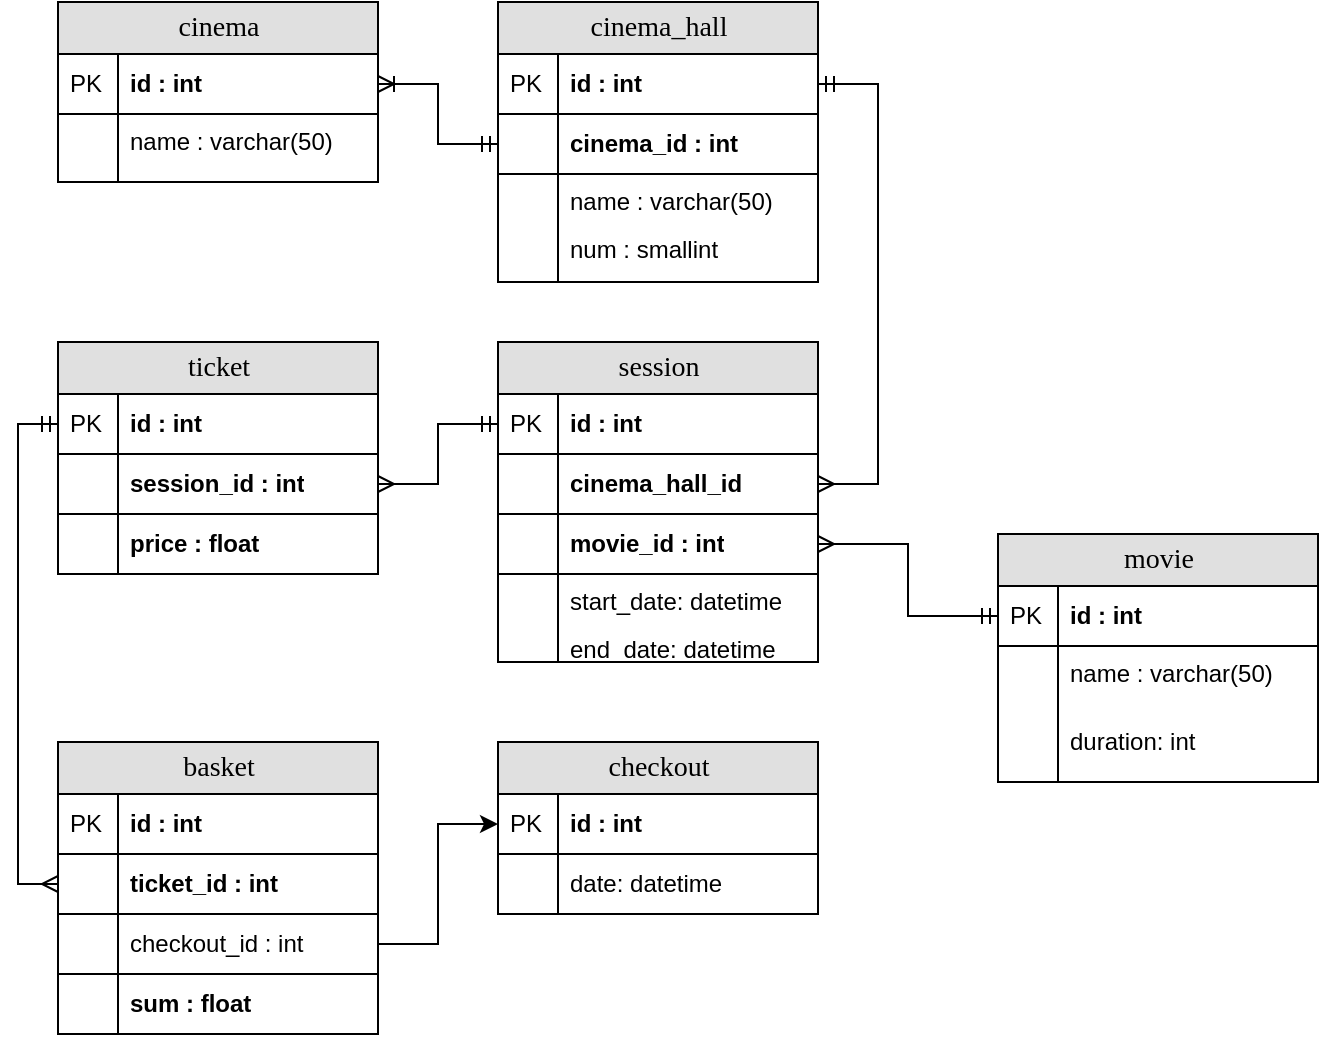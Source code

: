 <mxfile version="21.1.7" type="device">
  <diagram name="Page-1" id="e56a1550-8fbb-45ad-956c-1786394a9013">
    <mxGraphModel dx="1050" dy="549" grid="1" gridSize="10" guides="1" tooltips="1" connect="1" arrows="1" fold="1" page="1" pageScale="1" pageWidth="1100" pageHeight="850" background="none" math="0" shadow="0">
      <root>
        <mxCell id="0" />
        <mxCell id="1" parent="0" />
        <mxCell id="2e49270ec7c68f3f-8" value="cinema" style="swimlane;html=1;fontStyle=0;childLayout=stackLayout;horizontal=1;startSize=26;fillColor=#e0e0e0;horizontalStack=0;resizeParent=1;resizeLast=0;collapsible=1;marginBottom=0;swimlaneFillColor=#ffffff;align=center;rounded=0;shadow=0;comic=0;labelBackgroundColor=none;strokeWidth=1;fontFamily=Verdana;fontSize=14;swimlaneLine=1;" parent="1" vertex="1">
          <mxGeometry x="120" y="110" width="160" height="90" as="geometry" />
        </mxCell>
        <mxCell id="2e49270ec7c68f3f-9" value="id : int" style="shape=partialRectangle;top=0;left=0;right=0;bottom=1;html=1;align=left;verticalAlign=middle;fillColor=none;spacingLeft=34;spacingRight=4;whiteSpace=wrap;overflow=hidden;rotatable=0;points=[[0,0.5],[1,0.5]];portConstraint=eastwest;dropTarget=0;fontStyle=1;" parent="2e49270ec7c68f3f-8" vertex="1">
          <mxGeometry y="26" width="160" height="30" as="geometry" />
        </mxCell>
        <mxCell id="2e49270ec7c68f3f-10" value="PK" style="shape=partialRectangle;top=0;left=0;bottom=0;html=1;fillColor=none;align=left;verticalAlign=middle;spacingLeft=4;spacingRight=4;whiteSpace=wrap;overflow=hidden;rotatable=0;points=[];portConstraint=eastwest;part=1;" parent="2e49270ec7c68f3f-9" vertex="1" connectable="0">
          <mxGeometry width="30" height="30" as="geometry" />
        </mxCell>
        <mxCell id="2e49270ec7c68f3f-11" value="name : varchar(50)" style="shape=partialRectangle;top=0;left=0;right=0;bottom=0;html=1;align=left;verticalAlign=top;fillColor=none;spacingLeft=34;spacingRight=4;whiteSpace=wrap;overflow=hidden;rotatable=0;points=[[0,0.5],[1,0.5]];portConstraint=eastwest;dropTarget=0;" parent="2e49270ec7c68f3f-8" vertex="1">
          <mxGeometry y="56" width="160" height="34" as="geometry" />
        </mxCell>
        <mxCell id="2e49270ec7c68f3f-12" value="" style="shape=partialRectangle;top=0;left=0;bottom=0;html=1;fillColor=none;align=left;verticalAlign=top;spacingLeft=4;spacingRight=4;whiteSpace=wrap;overflow=hidden;rotatable=0;points=[];portConstraint=eastwest;part=1;" parent="2e49270ec7c68f3f-11" vertex="1" connectable="0">
          <mxGeometry width="30" height="34" as="geometry" />
        </mxCell>
        <mxCell id="VwgmNotCH7FkOlIywGAk-1" value="cinema_hall" style="swimlane;html=1;fontStyle=0;childLayout=stackLayout;horizontal=1;startSize=26;fillColor=#e0e0e0;horizontalStack=0;resizeParent=1;resizeLast=0;collapsible=1;marginBottom=0;swimlaneFillColor=#ffffff;align=center;rounded=0;shadow=0;comic=0;labelBackgroundColor=none;strokeWidth=1;fontFamily=Verdana;fontSize=14;swimlaneLine=1;" vertex="1" parent="1">
          <mxGeometry x="340" y="110" width="160" height="140" as="geometry" />
        </mxCell>
        <mxCell id="VwgmNotCH7FkOlIywGAk-2" value="id : int" style="shape=partialRectangle;top=0;left=0;right=0;bottom=1;html=1;align=left;verticalAlign=middle;fillColor=none;spacingLeft=34;spacingRight=4;whiteSpace=wrap;overflow=hidden;rotatable=0;points=[[0,0.5],[1,0.5]];portConstraint=eastwest;dropTarget=0;fontStyle=1;strokeColor=default;" vertex="1" parent="VwgmNotCH7FkOlIywGAk-1">
          <mxGeometry y="26" width="160" height="30" as="geometry" />
        </mxCell>
        <mxCell id="VwgmNotCH7FkOlIywGAk-3" value="PK" style="shape=partialRectangle;top=0;left=0;bottom=0;html=1;fillColor=none;align=left;verticalAlign=middle;spacingLeft=4;spacingRight=4;whiteSpace=wrap;overflow=hidden;rotatable=0;points=[];portConstraint=eastwest;part=1;" vertex="1" connectable="0" parent="VwgmNotCH7FkOlIywGAk-2">
          <mxGeometry width="30" height="30" as="geometry" />
        </mxCell>
        <mxCell id="VwgmNotCH7FkOlIywGAk-11" value="cinema_id : int" style="shape=partialRectangle;top=0;left=0;right=0;bottom=1;html=1;align=left;verticalAlign=middle;fillColor=none;spacingLeft=34;spacingRight=4;whiteSpace=wrap;overflow=hidden;rotatable=0;points=[[0,0.5],[1,0.5]];portConstraint=eastwest;dropTarget=0;fontStyle=1;strokeColor=default;" vertex="1" parent="VwgmNotCH7FkOlIywGAk-1">
          <mxGeometry y="56" width="160" height="30" as="geometry" />
        </mxCell>
        <mxCell id="VwgmNotCH7FkOlIywGAk-12" value="" style="shape=partialRectangle;top=0;left=0;bottom=0;html=1;fillColor=none;align=left;verticalAlign=middle;spacingLeft=4;spacingRight=4;whiteSpace=wrap;overflow=hidden;rotatable=0;points=[];portConstraint=eastwest;part=1;" vertex="1" connectable="0" parent="VwgmNotCH7FkOlIywGAk-11">
          <mxGeometry width="30" height="30" as="geometry" />
        </mxCell>
        <mxCell id="VwgmNotCH7FkOlIywGAk-4" value="name : varchar(50)" style="shape=partialRectangle;top=0;left=0;right=0;bottom=0;html=1;align=left;verticalAlign=top;fillColor=none;spacingLeft=34;spacingRight=4;whiteSpace=wrap;overflow=hidden;rotatable=0;points=[[0,0.5],[1,0.5]];portConstraint=eastwest;dropTarget=0;" vertex="1" parent="VwgmNotCH7FkOlIywGAk-1">
          <mxGeometry y="86" width="160" height="24" as="geometry" />
        </mxCell>
        <mxCell id="VwgmNotCH7FkOlIywGAk-5" value="" style="shape=partialRectangle;top=0;left=0;bottom=0;html=1;fillColor=none;align=left;verticalAlign=top;spacingLeft=4;spacingRight=4;whiteSpace=wrap;overflow=hidden;rotatable=0;points=[];portConstraint=eastwest;part=1;" vertex="1" connectable="0" parent="VwgmNotCH7FkOlIywGAk-4">
          <mxGeometry width="30" height="24" as="geometry" />
        </mxCell>
        <mxCell id="VwgmNotCH7FkOlIywGAk-57" value="num : smallint" style="shape=partialRectangle;top=0;left=0;right=0;bottom=0;html=1;align=left;verticalAlign=top;fillColor=none;spacingLeft=34;spacingRight=4;whiteSpace=wrap;overflow=hidden;rotatable=0;points=[[0,0.5],[1,0.5]];portConstraint=eastwest;dropTarget=0;" vertex="1" parent="VwgmNotCH7FkOlIywGAk-1">
          <mxGeometry y="110" width="160" height="30" as="geometry" />
        </mxCell>
        <mxCell id="VwgmNotCH7FkOlIywGAk-58" value="" style="shape=partialRectangle;top=0;left=0;bottom=0;html=1;fillColor=none;align=left;verticalAlign=top;spacingLeft=4;spacingRight=4;whiteSpace=wrap;overflow=hidden;rotatable=0;points=[];portConstraint=eastwest;part=1;" vertex="1" connectable="0" parent="VwgmNotCH7FkOlIywGAk-57">
          <mxGeometry width="30" height="30" as="geometry" />
        </mxCell>
        <mxCell id="VwgmNotCH7FkOlIywGAk-6" value="movie" style="swimlane;html=1;fontStyle=0;childLayout=stackLayout;horizontal=1;startSize=26;fillColor=#e0e0e0;horizontalStack=0;resizeParent=1;resizeLast=0;collapsible=1;marginBottom=0;swimlaneFillColor=#ffffff;align=center;rounded=0;shadow=0;comic=0;labelBackgroundColor=none;strokeWidth=1;fontFamily=Verdana;fontSize=14;swimlaneLine=1;" vertex="1" parent="1">
          <mxGeometry x="590" y="376" width="160" height="124" as="geometry" />
        </mxCell>
        <mxCell id="VwgmNotCH7FkOlIywGAk-7" value="id : int" style="shape=partialRectangle;top=0;left=0;right=0;bottom=1;html=1;align=left;verticalAlign=middle;fillColor=none;spacingLeft=34;spacingRight=4;whiteSpace=wrap;overflow=hidden;rotatable=0;points=[[0,0.5],[1,0.5]];portConstraint=eastwest;dropTarget=0;fontStyle=1;" vertex="1" parent="VwgmNotCH7FkOlIywGAk-6">
          <mxGeometry y="26" width="160" height="30" as="geometry" />
        </mxCell>
        <mxCell id="VwgmNotCH7FkOlIywGAk-8" value="PK" style="shape=partialRectangle;top=0;left=0;bottom=0;html=1;fillColor=none;align=left;verticalAlign=middle;spacingLeft=4;spacingRight=4;whiteSpace=wrap;overflow=hidden;rotatable=0;points=[];portConstraint=eastwest;part=1;" vertex="1" connectable="0" parent="VwgmNotCH7FkOlIywGAk-7">
          <mxGeometry width="30" height="30" as="geometry" />
        </mxCell>
        <mxCell id="VwgmNotCH7FkOlIywGAk-9" value="name : varchar(50)" style="shape=partialRectangle;top=0;left=0;right=0;bottom=0;html=1;align=left;verticalAlign=top;fillColor=none;spacingLeft=34;spacingRight=4;whiteSpace=wrap;overflow=hidden;rotatable=0;points=[[0,0.5],[1,0.5]];portConstraint=eastwest;dropTarget=0;" vertex="1" parent="VwgmNotCH7FkOlIywGAk-6">
          <mxGeometry y="56" width="160" height="34" as="geometry" />
        </mxCell>
        <mxCell id="VwgmNotCH7FkOlIywGAk-10" value="" style="shape=partialRectangle;top=0;left=0;bottom=0;html=1;fillColor=none;align=left;verticalAlign=top;spacingLeft=4;spacingRight=4;whiteSpace=wrap;overflow=hidden;rotatable=0;points=[];portConstraint=eastwest;part=1;" vertex="1" connectable="0" parent="VwgmNotCH7FkOlIywGAk-9">
          <mxGeometry width="30" height="34" as="geometry" />
        </mxCell>
        <mxCell id="VwgmNotCH7FkOlIywGAk-55" value="duration: int" style="shape=partialRectangle;top=0;left=0;right=0;bottom=0;html=1;align=left;verticalAlign=top;fillColor=none;spacingLeft=34;spacingRight=4;whiteSpace=wrap;overflow=hidden;rotatable=0;points=[[0,0.5],[1,0.5]];portConstraint=eastwest;dropTarget=0;" vertex="1" parent="VwgmNotCH7FkOlIywGAk-6">
          <mxGeometry y="90" width="160" height="34" as="geometry" />
        </mxCell>
        <mxCell id="VwgmNotCH7FkOlIywGAk-56" value="" style="shape=partialRectangle;top=0;left=0;bottom=0;html=1;fillColor=none;align=left;verticalAlign=top;spacingLeft=4;spacingRight=4;whiteSpace=wrap;overflow=hidden;rotatable=0;points=[];portConstraint=eastwest;part=1;" vertex="1" connectable="0" parent="VwgmNotCH7FkOlIywGAk-55">
          <mxGeometry width="30" height="34" as="geometry" />
        </mxCell>
        <mxCell id="VwgmNotCH7FkOlIywGAk-28" value="" style="edgeStyle=entityRelationEdgeStyle;fontSize=12;html=1;endArrow=ERoneToMany;startArrow=ERmandOne;rounded=0;entryX=1;entryY=0.5;entryDx=0;entryDy=0;exitX=0;exitY=0.5;exitDx=0;exitDy=0;" edge="1" parent="1" source="VwgmNotCH7FkOlIywGAk-11" target="2e49270ec7c68f3f-9">
          <mxGeometry width="100" height="100" relative="1" as="geometry">
            <mxPoint x="490" y="440" as="sourcePoint" />
            <mxPoint x="590" y="340" as="targetPoint" />
          </mxGeometry>
        </mxCell>
        <mxCell id="VwgmNotCH7FkOlIywGAk-30" value="session" style="swimlane;html=1;fontStyle=0;childLayout=stackLayout;horizontal=1;startSize=26;fillColor=#e0e0e0;horizontalStack=0;resizeParent=1;resizeLast=0;collapsible=1;marginBottom=0;swimlaneFillColor=#ffffff;align=center;rounded=0;shadow=0;comic=0;labelBackgroundColor=none;strokeWidth=1;fontFamily=Verdana;fontSize=14;swimlaneLine=1;" vertex="1" parent="1">
          <mxGeometry x="340" y="280" width="160" height="160" as="geometry">
            <mxRectangle x="340" y="280" width="90" height="30" as="alternateBounds" />
          </mxGeometry>
        </mxCell>
        <mxCell id="VwgmNotCH7FkOlIywGAk-31" value="id : int" style="shape=partialRectangle;top=0;left=0;right=0;bottom=1;html=1;align=left;verticalAlign=middle;fillColor=none;spacingLeft=34;spacingRight=4;whiteSpace=wrap;overflow=hidden;rotatable=0;points=[[0,0.5],[1,0.5]];portConstraint=eastwest;dropTarget=0;fontStyle=1;strokeColor=default;" vertex="1" parent="VwgmNotCH7FkOlIywGAk-30">
          <mxGeometry y="26" width="160" height="30" as="geometry" />
        </mxCell>
        <mxCell id="VwgmNotCH7FkOlIywGAk-32" value="PK" style="shape=partialRectangle;top=0;left=0;bottom=0;html=1;fillColor=none;align=left;verticalAlign=middle;spacingLeft=4;spacingRight=4;whiteSpace=wrap;overflow=hidden;rotatable=0;points=[];portConstraint=eastwest;part=1;" vertex="1" connectable="0" parent="VwgmNotCH7FkOlIywGAk-31">
          <mxGeometry width="30" height="30" as="geometry" />
        </mxCell>
        <mxCell id="VwgmNotCH7FkOlIywGAk-33" value="cinema_hall_id" style="shape=partialRectangle;top=0;left=0;right=0;bottom=1;html=1;align=left;verticalAlign=middle;fillColor=none;spacingLeft=34;spacingRight=4;whiteSpace=wrap;overflow=hidden;rotatable=0;points=[[0,0.5],[1,0.5]];portConstraint=eastwest;dropTarget=0;fontStyle=1;strokeColor=default;" vertex="1" parent="VwgmNotCH7FkOlIywGAk-30">
          <mxGeometry y="56" width="160" height="30" as="geometry" />
        </mxCell>
        <mxCell id="VwgmNotCH7FkOlIywGAk-34" value="" style="shape=partialRectangle;top=0;left=0;bottom=0;html=1;fillColor=none;align=left;verticalAlign=middle;spacingLeft=4;spacingRight=4;whiteSpace=wrap;overflow=hidden;rotatable=0;points=[];portConstraint=eastwest;part=1;" vertex="1" connectable="0" parent="VwgmNotCH7FkOlIywGAk-33">
          <mxGeometry width="30" height="30" as="geometry" />
        </mxCell>
        <mxCell id="VwgmNotCH7FkOlIywGAk-39" value="movie_id : int" style="shape=partialRectangle;top=0;left=0;right=0;bottom=1;html=1;align=left;verticalAlign=middle;fillColor=none;spacingLeft=34;spacingRight=4;whiteSpace=wrap;overflow=hidden;rotatable=0;points=[[0,0.5],[1,0.5]];portConstraint=eastwest;dropTarget=0;fontStyle=1;strokeColor=default;" vertex="1" parent="VwgmNotCH7FkOlIywGAk-30">
          <mxGeometry y="86" width="160" height="30" as="geometry" />
        </mxCell>
        <mxCell id="VwgmNotCH7FkOlIywGAk-40" value="" style="shape=partialRectangle;top=0;left=0;bottom=0;html=1;fillColor=none;align=left;verticalAlign=middle;spacingLeft=4;spacingRight=4;whiteSpace=wrap;overflow=hidden;rotatable=0;points=[];portConstraint=eastwest;part=1;" vertex="1" connectable="0" parent="VwgmNotCH7FkOlIywGAk-39">
          <mxGeometry width="30" height="30" as="geometry" />
        </mxCell>
        <mxCell id="VwgmNotCH7FkOlIywGAk-35" value="start_date: datetime" style="shape=partialRectangle;top=0;left=0;right=0;bottom=0;html=1;align=left;verticalAlign=top;fillColor=none;spacingLeft=34;spacingRight=4;whiteSpace=wrap;overflow=hidden;rotatable=0;points=[[0,0.5],[1,0.5]];portConstraint=eastwest;dropTarget=0;" vertex="1" parent="VwgmNotCH7FkOlIywGAk-30">
          <mxGeometry y="116" width="160" height="24" as="geometry" />
        </mxCell>
        <mxCell id="VwgmNotCH7FkOlIywGAk-36" value="" style="shape=partialRectangle;top=0;left=0;bottom=0;html=1;fillColor=none;align=left;verticalAlign=top;spacingLeft=4;spacingRight=4;whiteSpace=wrap;overflow=hidden;rotatable=0;points=[];portConstraint=eastwest;part=1;" vertex="1" connectable="0" parent="VwgmNotCH7FkOlIywGAk-35">
          <mxGeometry width="30" height="24.0" as="geometry" />
        </mxCell>
        <mxCell id="VwgmNotCH7FkOlIywGAk-41" value="end_date: datetime" style="shape=partialRectangle;top=0;left=0;right=0;bottom=0;html=1;align=left;verticalAlign=top;fillColor=none;spacingLeft=34;spacingRight=4;whiteSpace=wrap;overflow=hidden;rotatable=0;points=[[0,0.5],[1,0.5]];portConstraint=eastwest;dropTarget=0;" vertex="1" parent="VwgmNotCH7FkOlIywGAk-30">
          <mxGeometry y="140" width="160" height="20" as="geometry" />
        </mxCell>
        <mxCell id="VwgmNotCH7FkOlIywGAk-42" value="" style="shape=partialRectangle;top=0;left=0;bottom=0;html=1;fillColor=none;align=left;verticalAlign=top;spacingLeft=4;spacingRight=4;whiteSpace=wrap;overflow=hidden;rotatable=0;points=[];portConstraint=eastwest;part=1;" vertex="1" connectable="0" parent="VwgmNotCH7FkOlIywGAk-41">
          <mxGeometry width="30" height="20.0" as="geometry" />
        </mxCell>
        <mxCell id="VwgmNotCH7FkOlIywGAk-74" value="" style="shape=partialRectangle;top=0;left=0;right=0;bottom=0;html=1;align=left;verticalAlign=top;fillColor=none;spacingLeft=34;spacingRight=4;whiteSpace=wrap;overflow=hidden;rotatable=0;points=[[0,0.5],[1,0.5]];portConstraint=eastwest;dropTarget=0;" vertex="1" parent="VwgmNotCH7FkOlIywGAk-30">
          <mxGeometry y="160" width="160" as="geometry" />
        </mxCell>
        <mxCell id="VwgmNotCH7FkOlIywGAk-75" value="" style="shape=partialRectangle;top=0;left=0;bottom=0;html=1;fillColor=none;align=left;verticalAlign=top;spacingLeft=4;spacingRight=4;whiteSpace=wrap;overflow=hidden;rotatable=0;points=[];portConstraint=eastwest;part=1;" vertex="1" connectable="0" parent="VwgmNotCH7FkOlIywGAk-74">
          <mxGeometry width="30" as="geometry" />
        </mxCell>
        <mxCell id="VwgmNotCH7FkOlIywGAk-54" value="" style="edgeStyle=entityRelationEdgeStyle;fontSize=12;html=1;endArrow=ERmany;startArrow=ERmandOne;rounded=0;exitX=1;exitY=0.5;exitDx=0;exitDy=0;strokeWidth=1;jumpStyle=line;endFill=0;" edge="1" parent="1" source="VwgmNotCH7FkOlIywGAk-2" target="VwgmNotCH7FkOlIywGAk-33">
          <mxGeometry width="100" height="100" relative="1" as="geometry">
            <mxPoint x="110" y="401" as="sourcePoint" />
            <mxPoint x="210" y="311" as="targetPoint" />
          </mxGeometry>
        </mxCell>
        <mxCell id="VwgmNotCH7FkOlIywGAk-66" value="checkout" style="swimlane;html=1;fontStyle=0;childLayout=stackLayout;horizontal=1;startSize=26;fillColor=#e0e0e0;horizontalStack=0;resizeParent=1;resizeLast=0;collapsible=1;marginBottom=0;swimlaneFillColor=#ffffff;align=center;rounded=0;shadow=0;comic=0;labelBackgroundColor=none;strokeWidth=1;fontFamily=Verdana;fontSize=14;swimlaneLine=1;" vertex="1" parent="1">
          <mxGeometry x="340" y="480" width="160" height="86" as="geometry" />
        </mxCell>
        <mxCell id="VwgmNotCH7FkOlIywGAk-67" value="id : int" style="shape=partialRectangle;top=0;left=0;right=0;bottom=1;html=1;align=left;verticalAlign=middle;fillColor=none;spacingLeft=34;spacingRight=4;whiteSpace=wrap;overflow=hidden;rotatable=0;points=[[0,0.5],[1,0.5]];portConstraint=eastwest;dropTarget=0;fontStyle=1;strokeColor=default;" vertex="1" parent="VwgmNotCH7FkOlIywGAk-66">
          <mxGeometry y="26" width="160" height="30" as="geometry" />
        </mxCell>
        <mxCell id="VwgmNotCH7FkOlIywGAk-68" value="PK" style="shape=partialRectangle;top=0;left=0;bottom=0;html=1;fillColor=none;align=left;verticalAlign=middle;spacingLeft=4;spacingRight=4;whiteSpace=wrap;overflow=hidden;rotatable=0;points=[];portConstraint=eastwest;part=1;" vertex="1" connectable="0" parent="VwgmNotCH7FkOlIywGAk-67">
          <mxGeometry width="30" height="30" as="geometry" />
        </mxCell>
        <mxCell id="VwgmNotCH7FkOlIywGAk-100" value="date: datetime" style="shape=partialRectangle;top=0;left=0;right=0;bottom=1;html=1;align=left;verticalAlign=middle;fillColor=none;spacingLeft=34;spacingRight=4;whiteSpace=wrap;overflow=hidden;rotatable=0;points=[[0,0.5],[1,0.5]];portConstraint=eastwest;dropTarget=0;fontStyle=0;strokeColor=default;" vertex="1" parent="VwgmNotCH7FkOlIywGAk-66">
          <mxGeometry y="56" width="160" height="30" as="geometry" />
        </mxCell>
        <mxCell id="VwgmNotCH7FkOlIywGAk-101" value="" style="shape=partialRectangle;top=0;left=0;bottom=0;html=1;fillColor=none;align=left;verticalAlign=middle;spacingLeft=4;spacingRight=4;whiteSpace=wrap;overflow=hidden;rotatable=0;points=[];portConstraint=eastwest;part=1;" vertex="1" connectable="0" parent="VwgmNotCH7FkOlIywGAk-100">
          <mxGeometry width="30" height="30" as="geometry" />
        </mxCell>
        <mxCell id="VwgmNotCH7FkOlIywGAk-77" style="edgeStyle=orthogonalEdgeStyle;rounded=0;orthogonalLoop=1;jettySize=auto;html=1;exitX=1;exitY=0.5;exitDx=0;exitDy=0;entryX=0;entryY=0.5;entryDx=0;entryDy=0;startArrow=ERmany;startFill=0;endArrow=ERmandOne;endFill=0;" edge="1" parent="1" source="VwgmNotCH7FkOlIywGAk-39" target="VwgmNotCH7FkOlIywGAk-7">
          <mxGeometry relative="1" as="geometry" />
        </mxCell>
        <mxCell id="VwgmNotCH7FkOlIywGAk-80" value="ticket" style="swimlane;html=1;fontStyle=0;childLayout=stackLayout;horizontal=1;startSize=26;fillColor=#e0e0e0;horizontalStack=0;resizeParent=1;resizeLast=0;collapsible=1;marginBottom=0;swimlaneFillColor=#ffffff;align=center;rounded=0;shadow=0;comic=0;labelBackgroundColor=none;strokeWidth=1;fontFamily=Verdana;fontSize=14;swimlaneLine=1;" vertex="1" parent="1">
          <mxGeometry x="120" y="280" width="160" height="116" as="geometry" />
        </mxCell>
        <mxCell id="VwgmNotCH7FkOlIywGAk-81" value="id : int" style="shape=partialRectangle;top=0;left=0;right=0;bottom=1;html=1;align=left;verticalAlign=middle;fillColor=none;spacingLeft=34;spacingRight=4;whiteSpace=wrap;overflow=hidden;rotatable=0;points=[[0,0.5],[1,0.5]];portConstraint=eastwest;dropTarget=0;fontStyle=1;strokeColor=default;" vertex="1" parent="VwgmNotCH7FkOlIywGAk-80">
          <mxGeometry y="26" width="160" height="30" as="geometry" />
        </mxCell>
        <mxCell id="VwgmNotCH7FkOlIywGAk-82" value="PK" style="shape=partialRectangle;top=0;left=0;bottom=0;html=1;fillColor=none;align=left;verticalAlign=middle;spacingLeft=4;spacingRight=4;whiteSpace=wrap;overflow=hidden;rotatable=0;points=[];portConstraint=eastwest;part=1;" vertex="1" connectable="0" parent="VwgmNotCH7FkOlIywGAk-81">
          <mxGeometry width="30" height="30" as="geometry" />
        </mxCell>
        <mxCell id="VwgmNotCH7FkOlIywGAk-83" value="session_id : int" style="shape=partialRectangle;top=0;left=0;right=0;bottom=1;html=1;align=left;verticalAlign=middle;fillColor=none;spacingLeft=34;spacingRight=4;whiteSpace=wrap;overflow=hidden;rotatable=0;points=[[0,0.5],[1,0.5]];portConstraint=eastwest;dropTarget=0;fontStyle=1;strokeColor=default;" vertex="1" parent="VwgmNotCH7FkOlIywGAk-80">
          <mxGeometry y="56" width="160" height="30" as="geometry" />
        </mxCell>
        <mxCell id="VwgmNotCH7FkOlIywGAk-84" value="" style="shape=partialRectangle;top=0;left=0;bottom=0;html=1;fillColor=none;align=left;verticalAlign=middle;spacingLeft=4;spacingRight=4;whiteSpace=wrap;overflow=hidden;rotatable=0;points=[];portConstraint=eastwest;part=1;" vertex="1" connectable="0" parent="VwgmNotCH7FkOlIywGAk-83">
          <mxGeometry width="30" height="30" as="geometry" />
        </mxCell>
        <mxCell id="VwgmNotCH7FkOlIywGAk-86" value="price : float" style="shape=partialRectangle;top=0;left=0;right=0;bottom=1;html=1;align=left;verticalAlign=middle;fillColor=none;spacingLeft=34;spacingRight=4;whiteSpace=wrap;overflow=hidden;rotatable=0;points=[[0,0.5],[1,0.5]];portConstraint=eastwest;dropTarget=0;fontStyle=1;strokeColor=default;" vertex="1" parent="VwgmNotCH7FkOlIywGAk-80">
          <mxGeometry y="86" width="160" height="30" as="geometry" />
        </mxCell>
        <mxCell id="VwgmNotCH7FkOlIywGAk-87" value="" style="shape=partialRectangle;top=0;left=0;bottom=0;html=1;fillColor=none;align=left;verticalAlign=middle;spacingLeft=4;spacingRight=4;whiteSpace=wrap;overflow=hidden;rotatable=0;points=[];portConstraint=eastwest;part=1;" vertex="1" connectable="0" parent="VwgmNotCH7FkOlIywGAk-86">
          <mxGeometry width="30" height="30" as="geometry" />
        </mxCell>
        <mxCell id="VwgmNotCH7FkOlIywGAk-88" style="edgeStyle=orthogonalEdgeStyle;rounded=0;orthogonalLoop=1;jettySize=auto;html=1;exitX=1;exitY=0.5;exitDx=0;exitDy=0;entryX=0;entryY=0.5;entryDx=0;entryDy=0;startArrow=ERmany;startFill=0;endArrow=ERmandOne;endFill=0;" edge="1" parent="1" source="VwgmNotCH7FkOlIywGAk-83" target="VwgmNotCH7FkOlIywGAk-31">
          <mxGeometry relative="1" as="geometry" />
        </mxCell>
        <mxCell id="VwgmNotCH7FkOlIywGAk-89" value="basket" style="swimlane;html=1;fontStyle=0;childLayout=stackLayout;horizontal=1;startSize=26;fillColor=#e0e0e0;horizontalStack=0;resizeParent=1;resizeLast=0;collapsible=1;marginBottom=0;swimlaneFillColor=#ffffff;align=center;rounded=0;shadow=0;comic=0;labelBackgroundColor=none;strokeWidth=1;fontFamily=Verdana;fontSize=14;swimlaneLine=1;" vertex="1" parent="1">
          <mxGeometry x="120" y="480" width="160" height="146" as="geometry" />
        </mxCell>
        <mxCell id="VwgmNotCH7FkOlIywGAk-90" value="id : int" style="shape=partialRectangle;top=0;left=0;right=0;bottom=1;html=1;align=left;verticalAlign=middle;fillColor=none;spacingLeft=34;spacingRight=4;whiteSpace=wrap;overflow=hidden;rotatable=0;points=[[0,0.5],[1,0.5]];portConstraint=eastwest;dropTarget=0;fontStyle=1;strokeColor=default;" vertex="1" parent="VwgmNotCH7FkOlIywGAk-89">
          <mxGeometry y="26" width="160" height="30" as="geometry" />
        </mxCell>
        <mxCell id="VwgmNotCH7FkOlIywGAk-91" value="PK" style="shape=partialRectangle;top=0;left=0;bottom=0;html=1;fillColor=none;align=left;verticalAlign=middle;spacingLeft=4;spacingRight=4;whiteSpace=wrap;overflow=hidden;rotatable=0;points=[];portConstraint=eastwest;part=1;" vertex="1" connectable="0" parent="VwgmNotCH7FkOlIywGAk-90">
          <mxGeometry width="30" height="30" as="geometry" />
        </mxCell>
        <mxCell id="VwgmNotCH7FkOlIywGAk-92" value="ticket_id : int" style="shape=partialRectangle;top=0;left=0;right=0;bottom=1;html=1;align=left;verticalAlign=middle;fillColor=none;spacingLeft=34;spacingRight=4;whiteSpace=wrap;overflow=hidden;rotatable=0;points=[[0,0.5],[1,0.5]];portConstraint=eastwest;dropTarget=0;fontStyle=1;strokeColor=default;" vertex="1" parent="VwgmNotCH7FkOlIywGAk-89">
          <mxGeometry y="56" width="160" height="30" as="geometry" />
        </mxCell>
        <mxCell id="VwgmNotCH7FkOlIywGAk-93" value="" style="shape=partialRectangle;top=0;left=0;bottom=0;html=1;fillColor=none;align=left;verticalAlign=middle;spacingLeft=4;spacingRight=4;whiteSpace=wrap;overflow=hidden;rotatable=0;points=[];portConstraint=eastwest;part=1;" vertex="1" connectable="0" parent="VwgmNotCH7FkOlIywGAk-92">
          <mxGeometry width="30" height="30" as="geometry" />
        </mxCell>
        <mxCell id="VwgmNotCH7FkOlIywGAk-104" value="checkout_id : int" style="shape=partialRectangle;top=0;left=0;right=0;bottom=1;html=1;align=left;verticalAlign=middle;fillColor=none;spacingLeft=34;spacingRight=4;whiteSpace=wrap;overflow=hidden;rotatable=0;points=[[0,0.5],[1,0.5]];portConstraint=eastwest;dropTarget=0;fontStyle=0;strokeColor=default;" vertex="1" parent="VwgmNotCH7FkOlIywGAk-89">
          <mxGeometry y="86" width="160" height="30" as="geometry" />
        </mxCell>
        <mxCell id="VwgmNotCH7FkOlIywGAk-105" value="" style="shape=partialRectangle;top=0;left=0;bottom=0;html=1;fillColor=none;align=left;verticalAlign=middle;spacingLeft=4;spacingRight=4;whiteSpace=wrap;overflow=hidden;rotatable=0;points=[];portConstraint=eastwest;part=1;" vertex="1" connectable="0" parent="VwgmNotCH7FkOlIywGAk-104">
          <mxGeometry width="30" height="30" as="geometry" />
        </mxCell>
        <mxCell id="VwgmNotCH7FkOlIywGAk-96" value="sum : float" style="shape=partialRectangle;top=0;left=0;right=0;bottom=1;html=1;align=left;verticalAlign=middle;fillColor=none;spacingLeft=34;spacingRight=4;whiteSpace=wrap;overflow=hidden;rotatable=0;points=[[0,0.5],[1,0.5]];portConstraint=eastwest;dropTarget=0;fontStyle=1;strokeColor=default;" vertex="1" parent="VwgmNotCH7FkOlIywGAk-89">
          <mxGeometry y="116" width="160" height="30" as="geometry" />
        </mxCell>
        <mxCell id="VwgmNotCH7FkOlIywGAk-97" value="" style="shape=partialRectangle;top=0;left=0;bottom=0;html=1;fillColor=none;align=left;verticalAlign=middle;spacingLeft=4;spacingRight=4;whiteSpace=wrap;overflow=hidden;rotatable=0;points=[];portConstraint=eastwest;part=1;" vertex="1" connectable="0" parent="VwgmNotCH7FkOlIywGAk-96">
          <mxGeometry width="30" height="30" as="geometry" />
        </mxCell>
        <mxCell id="VwgmNotCH7FkOlIywGAk-98" style="edgeStyle=orthogonalEdgeStyle;rounded=0;orthogonalLoop=1;jettySize=auto;html=1;exitX=0;exitY=0.5;exitDx=0;exitDy=0;entryX=0;entryY=0.5;entryDx=0;entryDy=0;startArrow=ERmany;startFill=0;endArrow=ERmandOne;endFill=0;" edge="1" parent="1" source="VwgmNotCH7FkOlIywGAk-92" target="VwgmNotCH7FkOlIywGAk-81">
          <mxGeometry relative="1" as="geometry" />
        </mxCell>
        <mxCell id="VwgmNotCH7FkOlIywGAk-107" style="edgeStyle=orthogonalEdgeStyle;rounded=0;orthogonalLoop=1;jettySize=auto;html=1;exitX=1;exitY=0.5;exitDx=0;exitDy=0;" edge="1" parent="1" source="VwgmNotCH7FkOlIywGAk-104" target="VwgmNotCH7FkOlIywGAk-67">
          <mxGeometry relative="1" as="geometry" />
        </mxCell>
      </root>
    </mxGraphModel>
  </diagram>
</mxfile>
